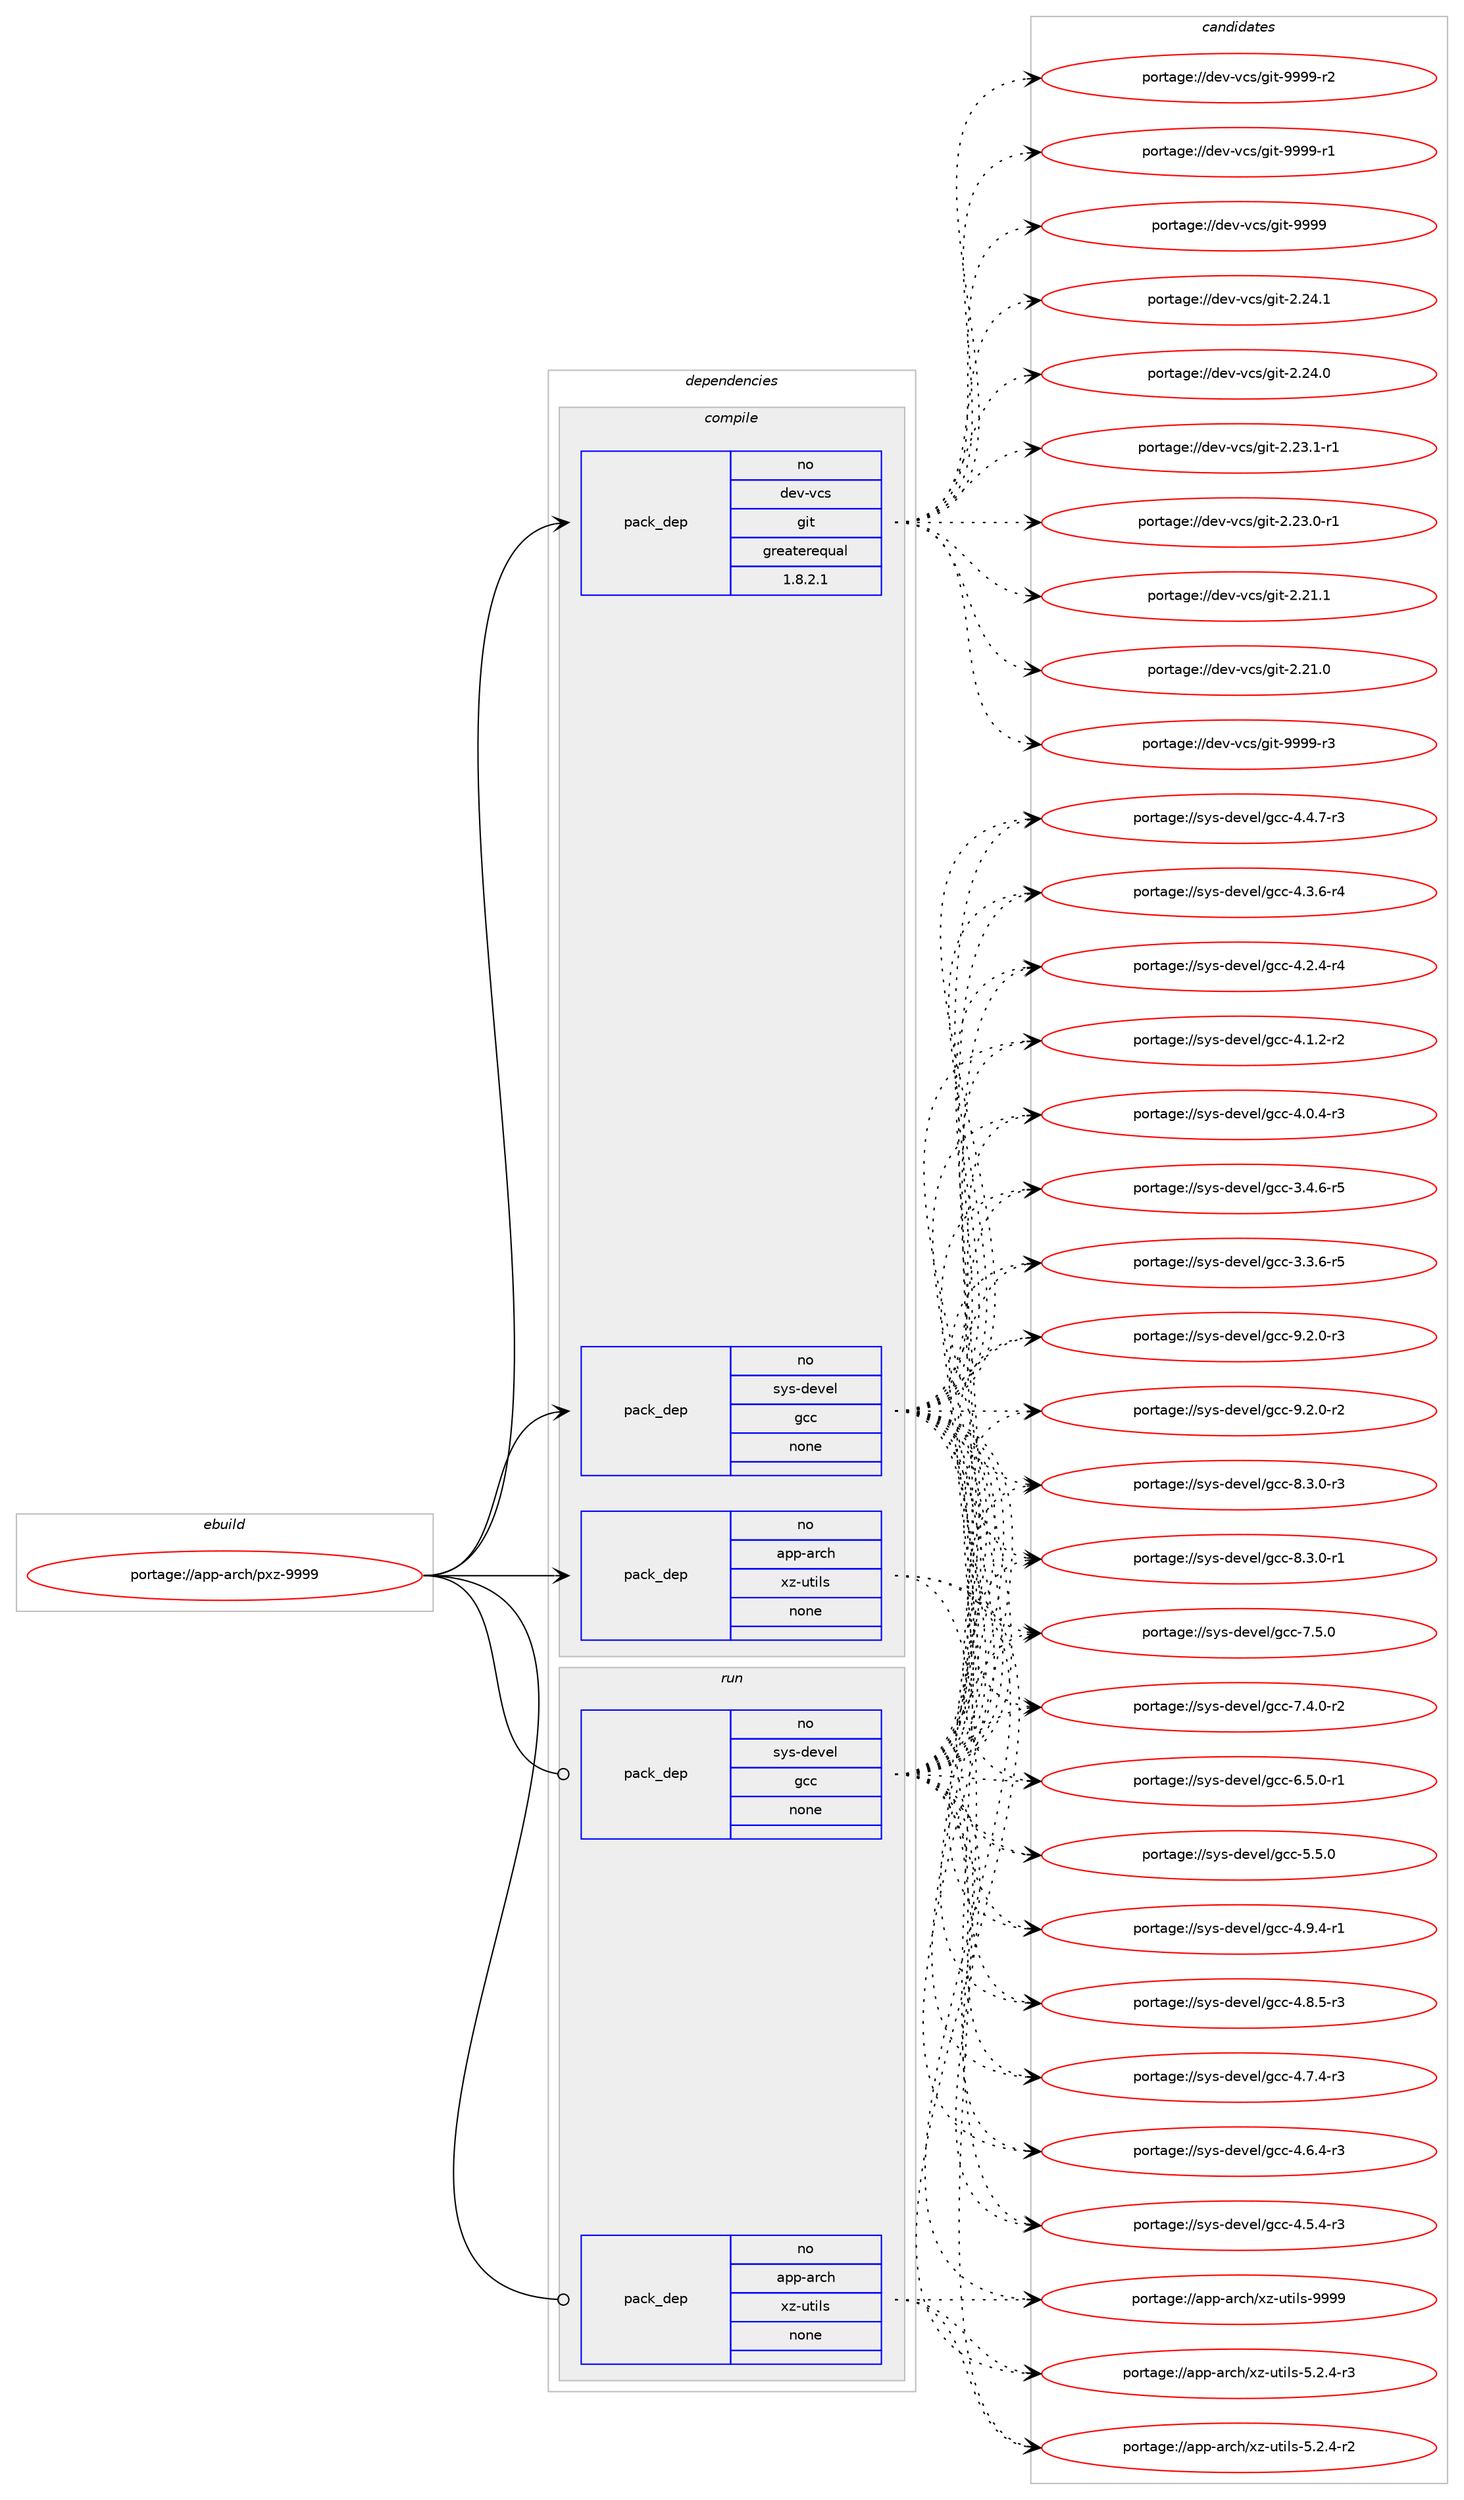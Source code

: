 digraph prolog {

# *************
# Graph options
# *************

newrank=true;
concentrate=true;
compound=true;
graph [rankdir=LR,fontname=Helvetica,fontsize=10,ranksep=1.5];#, ranksep=2.5, nodesep=0.2];
edge  [arrowhead=vee];
node  [fontname=Helvetica,fontsize=10];

# **********
# The ebuild
# **********

subgraph cluster_leftcol {
color=gray;
label=<<i>ebuild</i>>;
id [label="portage://app-arch/pxz-9999", color=red, width=4, href="../app-arch/pxz-9999.svg"];
}

# ****************
# The dependencies
# ****************

subgraph cluster_midcol {
color=gray;
label=<<i>dependencies</i>>;
subgraph cluster_compile {
fillcolor="#eeeeee";
style=filled;
label=<<i>compile</i>>;
subgraph pack487174 {
dependency648950 [label=<<TABLE BORDER="0" CELLBORDER="1" CELLSPACING="0" CELLPADDING="4" WIDTH="220"><TR><TD ROWSPAN="6" CELLPADDING="30">pack_dep</TD></TR><TR><TD WIDTH="110">no</TD></TR><TR><TD>app-arch</TD></TR><TR><TD>xz-utils</TD></TR><TR><TD>none</TD></TR><TR><TD></TD></TR></TABLE>>, shape=none, color=blue];
}
id:e -> dependency648950:w [weight=20,style="solid",arrowhead="vee"];
subgraph pack487175 {
dependency648951 [label=<<TABLE BORDER="0" CELLBORDER="1" CELLSPACING="0" CELLPADDING="4" WIDTH="220"><TR><TD ROWSPAN="6" CELLPADDING="30">pack_dep</TD></TR><TR><TD WIDTH="110">no</TD></TR><TR><TD>dev-vcs</TD></TR><TR><TD>git</TD></TR><TR><TD>greaterequal</TD></TR><TR><TD>1.8.2.1</TD></TR></TABLE>>, shape=none, color=blue];
}
id:e -> dependency648951:w [weight=20,style="solid",arrowhead="vee"];
subgraph pack487176 {
dependency648952 [label=<<TABLE BORDER="0" CELLBORDER="1" CELLSPACING="0" CELLPADDING="4" WIDTH="220"><TR><TD ROWSPAN="6" CELLPADDING="30">pack_dep</TD></TR><TR><TD WIDTH="110">no</TD></TR><TR><TD>sys-devel</TD></TR><TR><TD>gcc</TD></TR><TR><TD>none</TD></TR><TR><TD></TD></TR></TABLE>>, shape=none, color=blue];
}
id:e -> dependency648952:w [weight=20,style="solid",arrowhead="vee"];
}
subgraph cluster_compileandrun {
fillcolor="#eeeeee";
style=filled;
label=<<i>compile and run</i>>;
}
subgraph cluster_run {
fillcolor="#eeeeee";
style=filled;
label=<<i>run</i>>;
subgraph pack487177 {
dependency648953 [label=<<TABLE BORDER="0" CELLBORDER="1" CELLSPACING="0" CELLPADDING="4" WIDTH="220"><TR><TD ROWSPAN="6" CELLPADDING="30">pack_dep</TD></TR><TR><TD WIDTH="110">no</TD></TR><TR><TD>app-arch</TD></TR><TR><TD>xz-utils</TD></TR><TR><TD>none</TD></TR><TR><TD></TD></TR></TABLE>>, shape=none, color=blue];
}
id:e -> dependency648953:w [weight=20,style="solid",arrowhead="odot"];
subgraph pack487178 {
dependency648954 [label=<<TABLE BORDER="0" CELLBORDER="1" CELLSPACING="0" CELLPADDING="4" WIDTH="220"><TR><TD ROWSPAN="6" CELLPADDING="30">pack_dep</TD></TR><TR><TD WIDTH="110">no</TD></TR><TR><TD>sys-devel</TD></TR><TR><TD>gcc</TD></TR><TR><TD>none</TD></TR><TR><TD></TD></TR></TABLE>>, shape=none, color=blue];
}
id:e -> dependency648954:w [weight=20,style="solid",arrowhead="odot"];
}
}

# **************
# The candidates
# **************

subgraph cluster_choices {
rank=same;
color=gray;
label=<<i>candidates</i>>;

subgraph choice487174 {
color=black;
nodesep=1;
choice9711211245971149910447120122451171161051081154557575757 [label="portage://app-arch/xz-utils-9999", color=red, width=4,href="../app-arch/xz-utils-9999.svg"];
choice9711211245971149910447120122451171161051081154553465046524511451 [label="portage://app-arch/xz-utils-5.2.4-r3", color=red, width=4,href="../app-arch/xz-utils-5.2.4-r3.svg"];
choice9711211245971149910447120122451171161051081154553465046524511450 [label="portage://app-arch/xz-utils-5.2.4-r2", color=red, width=4,href="../app-arch/xz-utils-5.2.4-r2.svg"];
dependency648950:e -> choice9711211245971149910447120122451171161051081154557575757:w [style=dotted,weight="100"];
dependency648950:e -> choice9711211245971149910447120122451171161051081154553465046524511451:w [style=dotted,weight="100"];
dependency648950:e -> choice9711211245971149910447120122451171161051081154553465046524511450:w [style=dotted,weight="100"];
}
subgraph choice487175 {
color=black;
nodesep=1;
choice10010111845118991154710310511645575757574511451 [label="portage://dev-vcs/git-9999-r3", color=red, width=4,href="../dev-vcs/git-9999-r3.svg"];
choice10010111845118991154710310511645575757574511450 [label="portage://dev-vcs/git-9999-r2", color=red, width=4,href="../dev-vcs/git-9999-r2.svg"];
choice10010111845118991154710310511645575757574511449 [label="portage://dev-vcs/git-9999-r1", color=red, width=4,href="../dev-vcs/git-9999-r1.svg"];
choice1001011184511899115471031051164557575757 [label="portage://dev-vcs/git-9999", color=red, width=4,href="../dev-vcs/git-9999.svg"];
choice10010111845118991154710310511645504650524649 [label="portage://dev-vcs/git-2.24.1", color=red, width=4,href="../dev-vcs/git-2.24.1.svg"];
choice10010111845118991154710310511645504650524648 [label="portage://dev-vcs/git-2.24.0", color=red, width=4,href="../dev-vcs/git-2.24.0.svg"];
choice100101118451189911547103105116455046505146494511449 [label="portage://dev-vcs/git-2.23.1-r1", color=red, width=4,href="../dev-vcs/git-2.23.1-r1.svg"];
choice100101118451189911547103105116455046505146484511449 [label="portage://dev-vcs/git-2.23.0-r1", color=red, width=4,href="../dev-vcs/git-2.23.0-r1.svg"];
choice10010111845118991154710310511645504650494649 [label="portage://dev-vcs/git-2.21.1", color=red, width=4,href="../dev-vcs/git-2.21.1.svg"];
choice10010111845118991154710310511645504650494648 [label="portage://dev-vcs/git-2.21.0", color=red, width=4,href="../dev-vcs/git-2.21.0.svg"];
dependency648951:e -> choice10010111845118991154710310511645575757574511451:w [style=dotted,weight="100"];
dependency648951:e -> choice10010111845118991154710310511645575757574511450:w [style=dotted,weight="100"];
dependency648951:e -> choice10010111845118991154710310511645575757574511449:w [style=dotted,weight="100"];
dependency648951:e -> choice1001011184511899115471031051164557575757:w [style=dotted,weight="100"];
dependency648951:e -> choice10010111845118991154710310511645504650524649:w [style=dotted,weight="100"];
dependency648951:e -> choice10010111845118991154710310511645504650524648:w [style=dotted,weight="100"];
dependency648951:e -> choice100101118451189911547103105116455046505146494511449:w [style=dotted,weight="100"];
dependency648951:e -> choice100101118451189911547103105116455046505146484511449:w [style=dotted,weight="100"];
dependency648951:e -> choice10010111845118991154710310511645504650494649:w [style=dotted,weight="100"];
dependency648951:e -> choice10010111845118991154710310511645504650494648:w [style=dotted,weight="100"];
}
subgraph choice487176 {
color=black;
nodesep=1;
choice115121115451001011181011084710399994557465046484511451 [label="portage://sys-devel/gcc-9.2.0-r3", color=red, width=4,href="../sys-devel/gcc-9.2.0-r3.svg"];
choice115121115451001011181011084710399994557465046484511450 [label="portage://sys-devel/gcc-9.2.0-r2", color=red, width=4,href="../sys-devel/gcc-9.2.0-r2.svg"];
choice115121115451001011181011084710399994556465146484511451 [label="portage://sys-devel/gcc-8.3.0-r3", color=red, width=4,href="../sys-devel/gcc-8.3.0-r3.svg"];
choice115121115451001011181011084710399994556465146484511449 [label="portage://sys-devel/gcc-8.3.0-r1", color=red, width=4,href="../sys-devel/gcc-8.3.0-r1.svg"];
choice11512111545100101118101108471039999455546534648 [label="portage://sys-devel/gcc-7.5.0", color=red, width=4,href="../sys-devel/gcc-7.5.0.svg"];
choice115121115451001011181011084710399994555465246484511450 [label="portage://sys-devel/gcc-7.4.0-r2", color=red, width=4,href="../sys-devel/gcc-7.4.0-r2.svg"];
choice115121115451001011181011084710399994554465346484511449 [label="portage://sys-devel/gcc-6.5.0-r1", color=red, width=4,href="../sys-devel/gcc-6.5.0-r1.svg"];
choice11512111545100101118101108471039999455346534648 [label="portage://sys-devel/gcc-5.5.0", color=red, width=4,href="../sys-devel/gcc-5.5.0.svg"];
choice115121115451001011181011084710399994552465746524511449 [label="portage://sys-devel/gcc-4.9.4-r1", color=red, width=4,href="../sys-devel/gcc-4.9.4-r1.svg"];
choice115121115451001011181011084710399994552465646534511451 [label="portage://sys-devel/gcc-4.8.5-r3", color=red, width=4,href="../sys-devel/gcc-4.8.5-r3.svg"];
choice115121115451001011181011084710399994552465546524511451 [label="portage://sys-devel/gcc-4.7.4-r3", color=red, width=4,href="../sys-devel/gcc-4.7.4-r3.svg"];
choice115121115451001011181011084710399994552465446524511451 [label="portage://sys-devel/gcc-4.6.4-r3", color=red, width=4,href="../sys-devel/gcc-4.6.4-r3.svg"];
choice115121115451001011181011084710399994552465346524511451 [label="portage://sys-devel/gcc-4.5.4-r3", color=red, width=4,href="../sys-devel/gcc-4.5.4-r3.svg"];
choice115121115451001011181011084710399994552465246554511451 [label="portage://sys-devel/gcc-4.4.7-r3", color=red, width=4,href="../sys-devel/gcc-4.4.7-r3.svg"];
choice115121115451001011181011084710399994552465146544511452 [label="portage://sys-devel/gcc-4.3.6-r4", color=red, width=4,href="../sys-devel/gcc-4.3.6-r4.svg"];
choice115121115451001011181011084710399994552465046524511452 [label="portage://sys-devel/gcc-4.2.4-r4", color=red, width=4,href="../sys-devel/gcc-4.2.4-r4.svg"];
choice115121115451001011181011084710399994552464946504511450 [label="portage://sys-devel/gcc-4.1.2-r2", color=red, width=4,href="../sys-devel/gcc-4.1.2-r2.svg"];
choice115121115451001011181011084710399994552464846524511451 [label="portage://sys-devel/gcc-4.0.4-r3", color=red, width=4,href="../sys-devel/gcc-4.0.4-r3.svg"];
choice115121115451001011181011084710399994551465246544511453 [label="portage://sys-devel/gcc-3.4.6-r5", color=red, width=4,href="../sys-devel/gcc-3.4.6-r5.svg"];
choice115121115451001011181011084710399994551465146544511453 [label="portage://sys-devel/gcc-3.3.6-r5", color=red, width=4,href="../sys-devel/gcc-3.3.6-r5.svg"];
dependency648952:e -> choice115121115451001011181011084710399994557465046484511451:w [style=dotted,weight="100"];
dependency648952:e -> choice115121115451001011181011084710399994557465046484511450:w [style=dotted,weight="100"];
dependency648952:e -> choice115121115451001011181011084710399994556465146484511451:w [style=dotted,weight="100"];
dependency648952:e -> choice115121115451001011181011084710399994556465146484511449:w [style=dotted,weight="100"];
dependency648952:e -> choice11512111545100101118101108471039999455546534648:w [style=dotted,weight="100"];
dependency648952:e -> choice115121115451001011181011084710399994555465246484511450:w [style=dotted,weight="100"];
dependency648952:e -> choice115121115451001011181011084710399994554465346484511449:w [style=dotted,weight="100"];
dependency648952:e -> choice11512111545100101118101108471039999455346534648:w [style=dotted,weight="100"];
dependency648952:e -> choice115121115451001011181011084710399994552465746524511449:w [style=dotted,weight="100"];
dependency648952:e -> choice115121115451001011181011084710399994552465646534511451:w [style=dotted,weight="100"];
dependency648952:e -> choice115121115451001011181011084710399994552465546524511451:w [style=dotted,weight="100"];
dependency648952:e -> choice115121115451001011181011084710399994552465446524511451:w [style=dotted,weight="100"];
dependency648952:e -> choice115121115451001011181011084710399994552465346524511451:w [style=dotted,weight="100"];
dependency648952:e -> choice115121115451001011181011084710399994552465246554511451:w [style=dotted,weight="100"];
dependency648952:e -> choice115121115451001011181011084710399994552465146544511452:w [style=dotted,weight="100"];
dependency648952:e -> choice115121115451001011181011084710399994552465046524511452:w [style=dotted,weight="100"];
dependency648952:e -> choice115121115451001011181011084710399994552464946504511450:w [style=dotted,weight="100"];
dependency648952:e -> choice115121115451001011181011084710399994552464846524511451:w [style=dotted,weight="100"];
dependency648952:e -> choice115121115451001011181011084710399994551465246544511453:w [style=dotted,weight="100"];
dependency648952:e -> choice115121115451001011181011084710399994551465146544511453:w [style=dotted,weight="100"];
}
subgraph choice487177 {
color=black;
nodesep=1;
choice9711211245971149910447120122451171161051081154557575757 [label="portage://app-arch/xz-utils-9999", color=red, width=4,href="../app-arch/xz-utils-9999.svg"];
choice9711211245971149910447120122451171161051081154553465046524511451 [label="portage://app-arch/xz-utils-5.2.4-r3", color=red, width=4,href="../app-arch/xz-utils-5.2.4-r3.svg"];
choice9711211245971149910447120122451171161051081154553465046524511450 [label="portage://app-arch/xz-utils-5.2.4-r2", color=red, width=4,href="../app-arch/xz-utils-5.2.4-r2.svg"];
dependency648953:e -> choice9711211245971149910447120122451171161051081154557575757:w [style=dotted,weight="100"];
dependency648953:e -> choice9711211245971149910447120122451171161051081154553465046524511451:w [style=dotted,weight="100"];
dependency648953:e -> choice9711211245971149910447120122451171161051081154553465046524511450:w [style=dotted,weight="100"];
}
subgraph choice487178 {
color=black;
nodesep=1;
choice115121115451001011181011084710399994557465046484511451 [label="portage://sys-devel/gcc-9.2.0-r3", color=red, width=4,href="../sys-devel/gcc-9.2.0-r3.svg"];
choice115121115451001011181011084710399994557465046484511450 [label="portage://sys-devel/gcc-9.2.0-r2", color=red, width=4,href="../sys-devel/gcc-9.2.0-r2.svg"];
choice115121115451001011181011084710399994556465146484511451 [label="portage://sys-devel/gcc-8.3.0-r3", color=red, width=4,href="../sys-devel/gcc-8.3.0-r3.svg"];
choice115121115451001011181011084710399994556465146484511449 [label="portage://sys-devel/gcc-8.3.0-r1", color=red, width=4,href="../sys-devel/gcc-8.3.0-r1.svg"];
choice11512111545100101118101108471039999455546534648 [label="portage://sys-devel/gcc-7.5.0", color=red, width=4,href="../sys-devel/gcc-7.5.0.svg"];
choice115121115451001011181011084710399994555465246484511450 [label="portage://sys-devel/gcc-7.4.0-r2", color=red, width=4,href="../sys-devel/gcc-7.4.0-r2.svg"];
choice115121115451001011181011084710399994554465346484511449 [label="portage://sys-devel/gcc-6.5.0-r1", color=red, width=4,href="../sys-devel/gcc-6.5.0-r1.svg"];
choice11512111545100101118101108471039999455346534648 [label="portage://sys-devel/gcc-5.5.0", color=red, width=4,href="../sys-devel/gcc-5.5.0.svg"];
choice115121115451001011181011084710399994552465746524511449 [label="portage://sys-devel/gcc-4.9.4-r1", color=red, width=4,href="../sys-devel/gcc-4.9.4-r1.svg"];
choice115121115451001011181011084710399994552465646534511451 [label="portage://sys-devel/gcc-4.8.5-r3", color=red, width=4,href="../sys-devel/gcc-4.8.5-r3.svg"];
choice115121115451001011181011084710399994552465546524511451 [label="portage://sys-devel/gcc-4.7.4-r3", color=red, width=4,href="../sys-devel/gcc-4.7.4-r3.svg"];
choice115121115451001011181011084710399994552465446524511451 [label="portage://sys-devel/gcc-4.6.4-r3", color=red, width=4,href="../sys-devel/gcc-4.6.4-r3.svg"];
choice115121115451001011181011084710399994552465346524511451 [label="portage://sys-devel/gcc-4.5.4-r3", color=red, width=4,href="../sys-devel/gcc-4.5.4-r3.svg"];
choice115121115451001011181011084710399994552465246554511451 [label="portage://sys-devel/gcc-4.4.7-r3", color=red, width=4,href="../sys-devel/gcc-4.4.7-r3.svg"];
choice115121115451001011181011084710399994552465146544511452 [label="portage://sys-devel/gcc-4.3.6-r4", color=red, width=4,href="../sys-devel/gcc-4.3.6-r4.svg"];
choice115121115451001011181011084710399994552465046524511452 [label="portage://sys-devel/gcc-4.2.4-r4", color=red, width=4,href="../sys-devel/gcc-4.2.4-r4.svg"];
choice115121115451001011181011084710399994552464946504511450 [label="portage://sys-devel/gcc-4.1.2-r2", color=red, width=4,href="../sys-devel/gcc-4.1.2-r2.svg"];
choice115121115451001011181011084710399994552464846524511451 [label="portage://sys-devel/gcc-4.0.4-r3", color=red, width=4,href="../sys-devel/gcc-4.0.4-r3.svg"];
choice115121115451001011181011084710399994551465246544511453 [label="portage://sys-devel/gcc-3.4.6-r5", color=red, width=4,href="../sys-devel/gcc-3.4.6-r5.svg"];
choice115121115451001011181011084710399994551465146544511453 [label="portage://sys-devel/gcc-3.3.6-r5", color=red, width=4,href="../sys-devel/gcc-3.3.6-r5.svg"];
dependency648954:e -> choice115121115451001011181011084710399994557465046484511451:w [style=dotted,weight="100"];
dependency648954:e -> choice115121115451001011181011084710399994557465046484511450:w [style=dotted,weight="100"];
dependency648954:e -> choice115121115451001011181011084710399994556465146484511451:w [style=dotted,weight="100"];
dependency648954:e -> choice115121115451001011181011084710399994556465146484511449:w [style=dotted,weight="100"];
dependency648954:e -> choice11512111545100101118101108471039999455546534648:w [style=dotted,weight="100"];
dependency648954:e -> choice115121115451001011181011084710399994555465246484511450:w [style=dotted,weight="100"];
dependency648954:e -> choice115121115451001011181011084710399994554465346484511449:w [style=dotted,weight="100"];
dependency648954:e -> choice11512111545100101118101108471039999455346534648:w [style=dotted,weight="100"];
dependency648954:e -> choice115121115451001011181011084710399994552465746524511449:w [style=dotted,weight="100"];
dependency648954:e -> choice115121115451001011181011084710399994552465646534511451:w [style=dotted,weight="100"];
dependency648954:e -> choice115121115451001011181011084710399994552465546524511451:w [style=dotted,weight="100"];
dependency648954:e -> choice115121115451001011181011084710399994552465446524511451:w [style=dotted,weight="100"];
dependency648954:e -> choice115121115451001011181011084710399994552465346524511451:w [style=dotted,weight="100"];
dependency648954:e -> choice115121115451001011181011084710399994552465246554511451:w [style=dotted,weight="100"];
dependency648954:e -> choice115121115451001011181011084710399994552465146544511452:w [style=dotted,weight="100"];
dependency648954:e -> choice115121115451001011181011084710399994552465046524511452:w [style=dotted,weight="100"];
dependency648954:e -> choice115121115451001011181011084710399994552464946504511450:w [style=dotted,weight="100"];
dependency648954:e -> choice115121115451001011181011084710399994552464846524511451:w [style=dotted,weight="100"];
dependency648954:e -> choice115121115451001011181011084710399994551465246544511453:w [style=dotted,weight="100"];
dependency648954:e -> choice115121115451001011181011084710399994551465146544511453:w [style=dotted,weight="100"];
}
}

}
